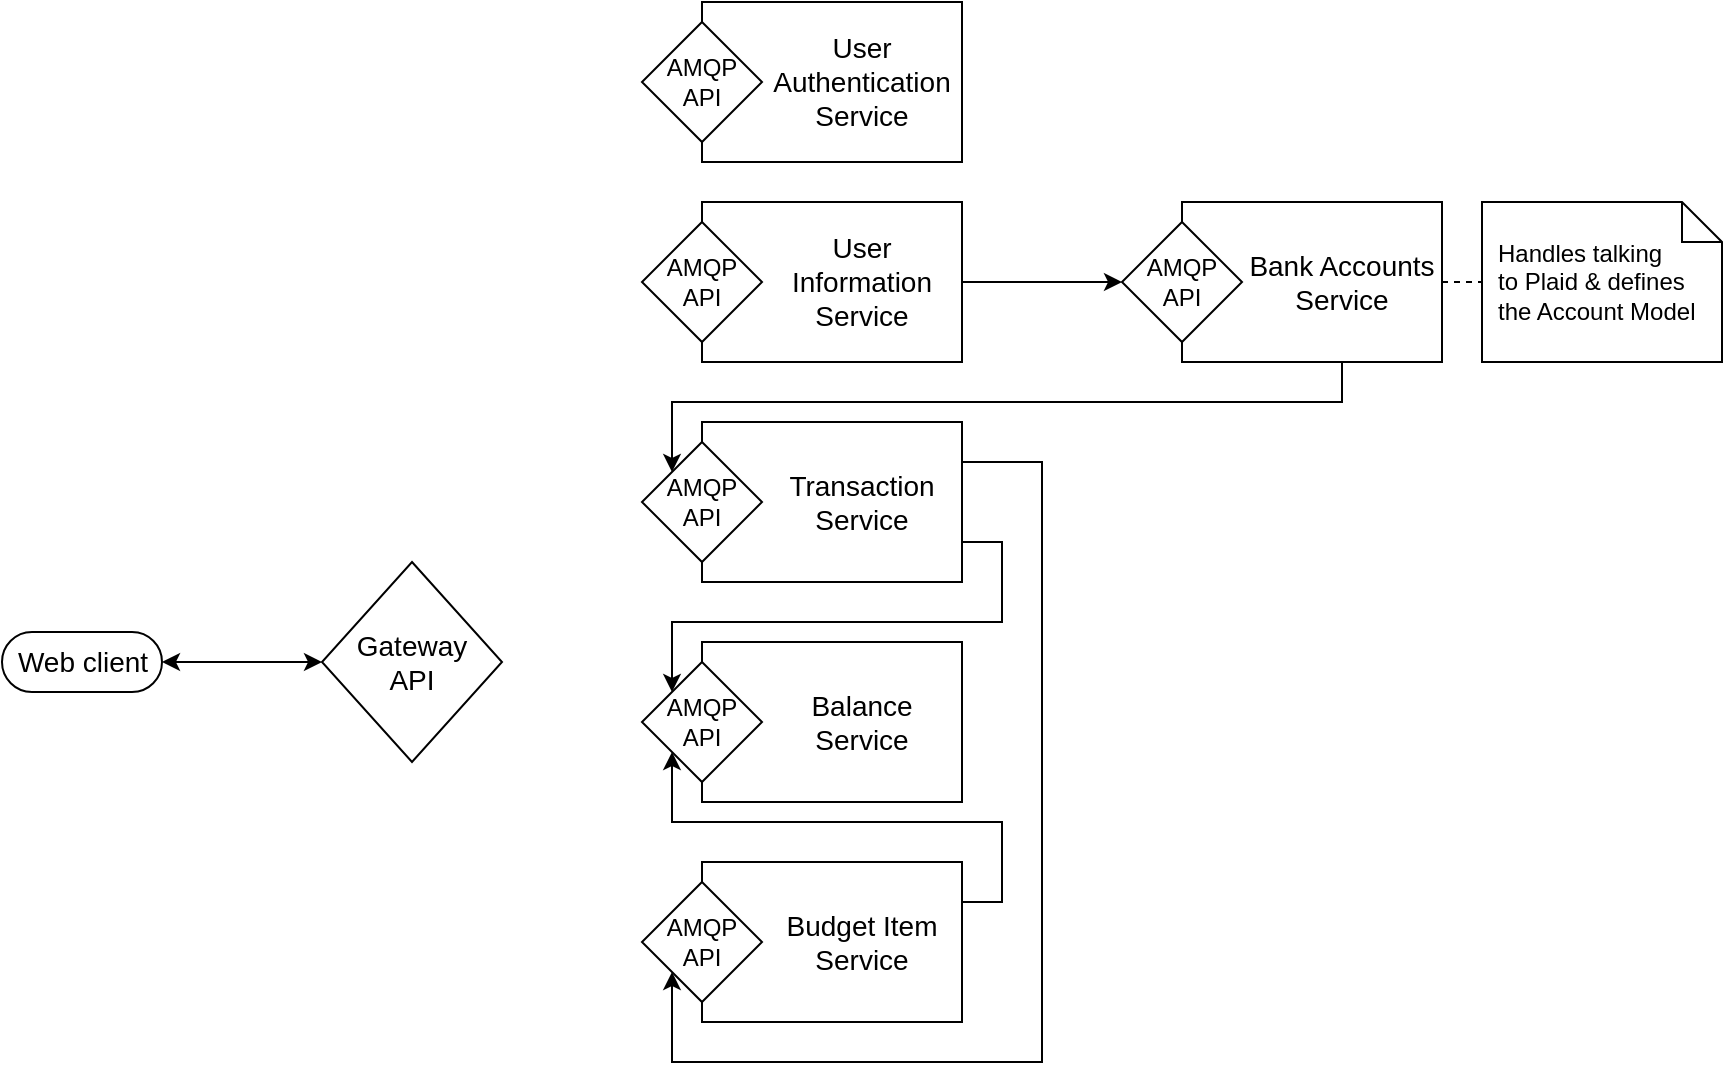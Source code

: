 <mxfile version="14.1.9" type="github">
  <diagram name="Page-1" id="9f46799a-70d6-7492-0946-bef42562c5a5">
    <mxGraphModel dx="487" dy="724" grid="1" gridSize="10" guides="1" tooltips="1" connect="1" arrows="1" fold="1" page="1" pageScale="1" pageWidth="1100" pageHeight="850" background="#ffffff" math="0" shadow="0">
      <root>
        <mxCell id="0" />
        <mxCell id="1" parent="0" />
        <mxCell id="WWAp1A02eeEXavUCdxNv-16" value="" style="edgeStyle=orthogonalEdgeStyle;rounded=0;orthogonalLoop=1;jettySize=auto;html=1;startArrow=classic;startFill=1;" parent="1" source="WWAp1A02eeEXavUCdxNv-14" target="WWAp1A02eeEXavUCdxNv-15" edge="1">
          <mxGeometry relative="1" as="geometry" />
        </mxCell>
        <mxCell id="WWAp1A02eeEXavUCdxNv-14" value="&lt;div style=&quot;font-size: 14px;&quot;&gt;Web client&lt;/div&gt;" style="html=1;dashed=0;whitespace=wrap;shape=mxgraph.dfd.start;fontSize=14;" parent="1" vertex="1">
          <mxGeometry x="50" y="345" width="80" height="30" as="geometry" />
        </mxCell>
        <mxCell id="WWAp1A02eeEXavUCdxNv-15" value="&lt;div style=&quot;font-size: 14px;&quot;&gt;Gateway&lt;/div&gt;&lt;div style=&quot;font-size: 14px;&quot;&gt;API&lt;/div&gt;" style="shape=rhombus;html=1;dashed=0;whitespace=wrap;perimeter=rhombusPerimeter;whiteSpace=wrap;fontSize=14;" parent="1" vertex="1">
          <mxGeometry x="210" y="310" width="90" height="100" as="geometry" />
        </mxCell>
        <mxCell id="WWAp1A02eeEXavUCdxNv-20" value="" style="group" parent="1" vertex="1" connectable="0">
          <mxGeometry x="370" y="30" width="160" height="80" as="geometry" />
        </mxCell>
        <mxCell id="WWAp1A02eeEXavUCdxNv-17" value="" style="html=1;dashed=0;whitespace=wrap;whiteSpace=wrap;" parent="WWAp1A02eeEXavUCdxNv-20" vertex="1">
          <mxGeometry x="30" width="130" height="80" as="geometry" />
        </mxCell>
        <mxCell id="WWAp1A02eeEXavUCdxNv-18" value="&lt;div&gt;AMQP &lt;br&gt;&lt;/div&gt;&lt;div&gt;API&lt;/div&gt;" style="shape=rhombus;html=1;dashed=0;whitespace=wrap;perimeter=rhombusPerimeter;whiteSpace=wrap;fontSize=12;" parent="WWAp1A02eeEXavUCdxNv-20" vertex="1">
          <mxGeometry y="10" width="60" height="60" as="geometry" />
        </mxCell>
        <mxCell id="WWAp1A02eeEXavUCdxNv-19" value="User Authentication Service" style="text;html=1;strokeColor=none;fillColor=none;align=center;verticalAlign=middle;whiteSpace=wrap;rounded=0;dashed=1;fontSize=14;" parent="WWAp1A02eeEXavUCdxNv-20" vertex="1">
          <mxGeometry x="60" width="100" height="80" as="geometry" />
        </mxCell>
        <mxCell id="WWAp1A02eeEXavUCdxNv-21" value="" style="group" parent="1" vertex="1" connectable="0">
          <mxGeometry x="370" y="130" width="160" height="80" as="geometry" />
        </mxCell>
        <mxCell id="WWAp1A02eeEXavUCdxNv-22" value="" style="html=1;dashed=0;whitespace=wrap;whiteSpace=wrap;" parent="WWAp1A02eeEXavUCdxNv-21" vertex="1">
          <mxGeometry x="30" width="130" height="80" as="geometry" />
        </mxCell>
        <mxCell id="WWAp1A02eeEXavUCdxNv-23" value="&lt;div&gt;AMQP &lt;br&gt;&lt;/div&gt;&lt;div&gt;API&lt;/div&gt;" style="shape=rhombus;html=1;dashed=0;whitespace=wrap;perimeter=rhombusPerimeter;whiteSpace=wrap;fontSize=12;" parent="WWAp1A02eeEXavUCdxNv-21" vertex="1">
          <mxGeometry y="10" width="60" height="60" as="geometry" />
        </mxCell>
        <mxCell id="WWAp1A02eeEXavUCdxNv-24" value="User Information Service" style="text;html=1;strokeColor=none;fillColor=none;align=center;verticalAlign=middle;whiteSpace=wrap;rounded=0;dashed=1;fontSize=14;" parent="WWAp1A02eeEXavUCdxNv-21" vertex="1">
          <mxGeometry x="60" width="100" height="80" as="geometry" />
        </mxCell>
        <mxCell id="WWAp1A02eeEXavUCdxNv-25" value="" style="group" parent="1" vertex="1" connectable="0">
          <mxGeometry x="610" y="130" width="160" height="80" as="geometry" />
        </mxCell>
        <mxCell id="WWAp1A02eeEXavUCdxNv-26" value="" style="html=1;dashed=0;whitespace=wrap;whiteSpace=wrap;" parent="WWAp1A02eeEXavUCdxNv-25" vertex="1">
          <mxGeometry x="30" width="130" height="80" as="geometry" />
        </mxCell>
        <mxCell id="WWAp1A02eeEXavUCdxNv-27" value="&lt;div&gt;AMQP &lt;br&gt;&lt;/div&gt;&lt;div&gt;API&lt;/div&gt;" style="shape=rhombus;html=1;dashed=0;whitespace=wrap;perimeter=rhombusPerimeter;whiteSpace=wrap;fontSize=12;" parent="WWAp1A02eeEXavUCdxNv-25" vertex="1">
          <mxGeometry y="10" width="60" height="60" as="geometry" />
        </mxCell>
        <mxCell id="WWAp1A02eeEXavUCdxNv-28" value="Bank Accounts Service" style="text;html=1;strokeColor=none;fillColor=none;align=center;verticalAlign=middle;whiteSpace=wrap;rounded=0;dashed=1;fontSize=14;" parent="WWAp1A02eeEXavUCdxNv-25" vertex="1">
          <mxGeometry x="60" width="100" height="80" as="geometry" />
        </mxCell>
        <mxCell id="WWAp1A02eeEXavUCdxNv-29" value="" style="group" parent="1" vertex="1" connectable="0">
          <mxGeometry x="370" y="240" width="160" height="80" as="geometry" />
        </mxCell>
        <mxCell id="WWAp1A02eeEXavUCdxNv-30" value="" style="html=1;dashed=0;whitespace=wrap;whiteSpace=wrap;" parent="WWAp1A02eeEXavUCdxNv-29" vertex="1">
          <mxGeometry x="30" width="130" height="80" as="geometry" />
        </mxCell>
        <mxCell id="WWAp1A02eeEXavUCdxNv-31" value="&lt;div&gt;AMQP &lt;br&gt;&lt;/div&gt;&lt;div&gt;API&lt;/div&gt;" style="shape=rhombus;html=1;dashed=0;whitespace=wrap;perimeter=rhombusPerimeter;whiteSpace=wrap;fontSize=12;" parent="WWAp1A02eeEXavUCdxNv-29" vertex="1">
          <mxGeometry y="10" width="60" height="60" as="geometry" />
        </mxCell>
        <mxCell id="WWAp1A02eeEXavUCdxNv-32" value="Transaction Service" style="text;html=1;strokeColor=none;fillColor=none;align=center;verticalAlign=middle;whiteSpace=wrap;rounded=0;dashed=1;fontSize=14;" parent="WWAp1A02eeEXavUCdxNv-29" vertex="1">
          <mxGeometry x="60" width="100" height="80" as="geometry" />
        </mxCell>
        <mxCell id="ln_ZyMrxEjAvicW-0nf5-1" value="&lt;div&gt;Handles talking &lt;br&gt;&lt;/div&gt;&lt;div&gt;to Plaid &amp;amp; defines the Account Model&lt;/div&gt;" style="shape=note;size=20;whiteSpace=wrap;html=1;align=left;spacing=8;" parent="1" vertex="1">
          <mxGeometry x="790" y="130" width="120" height="80" as="geometry" />
        </mxCell>
        <mxCell id="ln_ZyMrxEjAvicW-0nf5-3" value="" style="endArrow=none;dashed=1;html=1;entryX=0;entryY=0.5;entryDx=0;entryDy=0;entryPerimeter=0;" parent="1" source="WWAp1A02eeEXavUCdxNv-28" target="ln_ZyMrxEjAvicW-0nf5-1" edge="1">
          <mxGeometry width="50" height="50" relative="1" as="geometry">
            <mxPoint x="160" y="90" as="sourcePoint" />
            <mxPoint x="970.711" y="500" as="targetPoint" />
          </mxGeometry>
        </mxCell>
        <mxCell id="ln_ZyMrxEjAvicW-0nf5-8" value="" style="group" parent="1" vertex="1" connectable="0">
          <mxGeometry x="370" y="460" width="160" height="80" as="geometry" />
        </mxCell>
        <mxCell id="ln_ZyMrxEjAvicW-0nf5-9" value="" style="html=1;dashed=0;whitespace=wrap;whiteSpace=wrap;" parent="ln_ZyMrxEjAvicW-0nf5-8" vertex="1">
          <mxGeometry x="30" width="130" height="80" as="geometry" />
        </mxCell>
        <mxCell id="ln_ZyMrxEjAvicW-0nf5-10" value="&lt;div&gt;AMQP &lt;br&gt;&lt;/div&gt;&lt;div&gt;API&lt;/div&gt;" style="shape=rhombus;html=1;dashed=0;whitespace=wrap;perimeter=rhombusPerimeter;whiteSpace=wrap;fontSize=12;" parent="ln_ZyMrxEjAvicW-0nf5-8" vertex="1">
          <mxGeometry y="10" width="60" height="60" as="geometry" />
        </mxCell>
        <mxCell id="ln_ZyMrxEjAvicW-0nf5-11" value="Budget Item Service" style="text;html=1;strokeColor=none;fillColor=none;align=center;verticalAlign=middle;whiteSpace=wrap;rounded=0;dashed=1;fontSize=14;" parent="ln_ZyMrxEjAvicW-0nf5-8" vertex="1">
          <mxGeometry x="60" width="100" height="80" as="geometry" />
        </mxCell>
        <mxCell id="ln_ZyMrxEjAvicW-0nf5-20" value="" style="group" parent="1" vertex="1" connectable="0">
          <mxGeometry x="370" y="350" width="160" height="80" as="geometry" />
        </mxCell>
        <mxCell id="ln_ZyMrxEjAvicW-0nf5-21" value="" style="html=1;dashed=0;whitespace=wrap;whiteSpace=wrap;" parent="ln_ZyMrxEjAvicW-0nf5-20" vertex="1">
          <mxGeometry x="30" width="130" height="80" as="geometry" />
        </mxCell>
        <mxCell id="ln_ZyMrxEjAvicW-0nf5-22" value="&lt;div&gt;AMQP &lt;br&gt;&lt;/div&gt;&lt;div&gt;API&lt;/div&gt;" style="shape=rhombus;html=1;dashed=0;whitespace=wrap;perimeter=rhombusPerimeter;whiteSpace=wrap;fontSize=12;" parent="ln_ZyMrxEjAvicW-0nf5-20" vertex="1">
          <mxGeometry y="10" width="60" height="60" as="geometry" />
        </mxCell>
        <mxCell id="ln_ZyMrxEjAvicW-0nf5-23" value="Balance Service" style="text;html=1;strokeColor=none;fillColor=none;align=center;verticalAlign=middle;whiteSpace=wrap;rounded=0;dashed=1;fontSize=14;" parent="ln_ZyMrxEjAvicW-0nf5-20" vertex="1">
          <mxGeometry x="60" width="100" height="80" as="geometry" />
        </mxCell>
        <mxCell id="ln_ZyMrxEjAvicW-0nf5-34" style="edgeStyle=orthogonalEdgeStyle;rounded=0;orthogonalLoop=1;jettySize=auto;html=1;exitX=1;exitY=0.75;exitDx=0;exitDy=0;startArrow=none;startFill=0;entryX=0;entryY=0;entryDx=0;entryDy=0;" parent="1" source="WWAp1A02eeEXavUCdxNv-32" target="ln_ZyMrxEjAvicW-0nf5-22" edge="1">
          <mxGeometry relative="1" as="geometry">
            <mxPoint x="610" y="270" as="targetPoint" />
          </mxGeometry>
        </mxCell>
        <mxCell id="ln_ZyMrxEjAvicW-0nf5-35" style="edgeStyle=orthogonalEdgeStyle;rounded=0;orthogonalLoop=1;jettySize=auto;html=1;exitX=0.5;exitY=1;exitDx=0;exitDy=0;entryX=0;entryY=0;entryDx=0;entryDy=0;" parent="1" source="WWAp1A02eeEXavUCdxNv-28" target="WWAp1A02eeEXavUCdxNv-31" edge="1">
          <mxGeometry relative="1" as="geometry" />
        </mxCell>
        <mxCell id="ln_ZyMrxEjAvicW-0nf5-36" style="edgeStyle=orthogonalEdgeStyle;rounded=0;orthogonalLoop=1;jettySize=auto;html=1;exitX=1;exitY=0.5;exitDx=0;exitDy=0;entryX=0;entryY=0.5;entryDx=0;entryDy=0;" parent="1" source="WWAp1A02eeEXavUCdxNv-24" target="WWAp1A02eeEXavUCdxNv-27" edge="1">
          <mxGeometry relative="1" as="geometry" />
        </mxCell>
        <mxCell id="ln_ZyMrxEjAvicW-0nf5-33" style="edgeStyle=orthogonalEdgeStyle;rounded=0;orthogonalLoop=1;jettySize=auto;html=1;exitX=1;exitY=0.25;exitDx=0;exitDy=0;entryX=0;entryY=1;entryDx=0;entryDy=0;" parent="1" source="ln_ZyMrxEjAvicW-0nf5-11" target="ln_ZyMrxEjAvicW-0nf5-22" edge="1">
          <mxGeometry relative="1" as="geometry">
            <mxPoint x="530" y="490" as="sourcePoint" />
          </mxGeometry>
        </mxCell>
        <mxCell id="FyMcj3_5UNK_IZjX0zsP-1" style="edgeStyle=orthogonalEdgeStyle;rounded=0;orthogonalLoop=1;jettySize=auto;html=1;startArrow=none;startFill=0;entryX=0;entryY=1;entryDx=0;entryDy=0;exitX=1;exitY=0.25;exitDx=0;exitDy=0;" edge="1" parent="1" source="WWAp1A02eeEXavUCdxNv-32" target="ln_ZyMrxEjAvicW-0nf5-10">
          <mxGeometry relative="1" as="geometry">
            <mxPoint x="600" y="540" as="targetPoint" />
            <Array as="points">
              <mxPoint x="570" y="260" />
              <mxPoint x="570" y="560" />
              <mxPoint x="385" y="560" />
            </Array>
          </mxGeometry>
        </mxCell>
      </root>
    </mxGraphModel>
  </diagram>
</mxfile>
